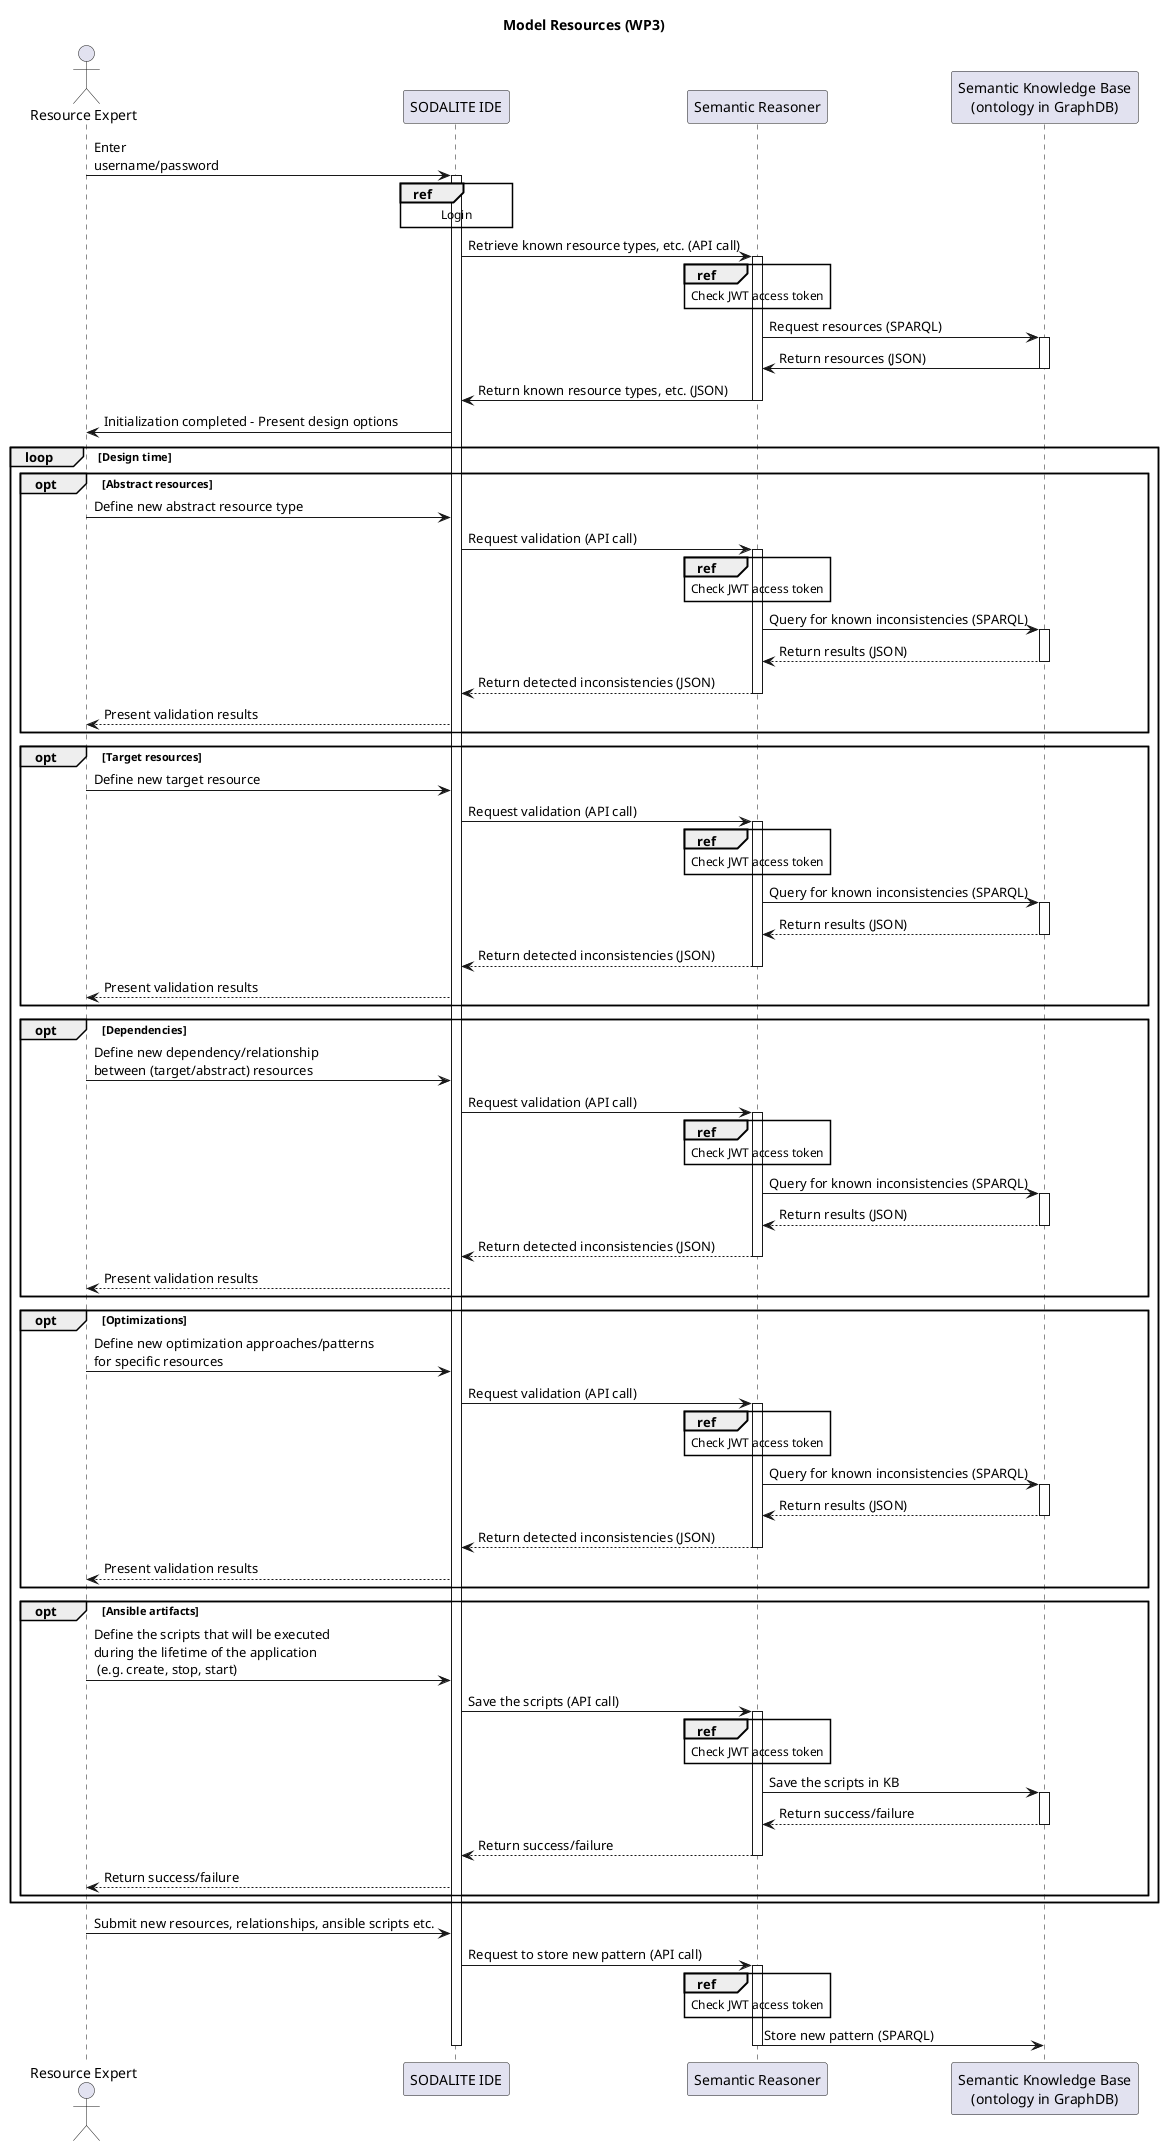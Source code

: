@startuml

title Model Resources (WP3)

actor "Resource Expert" as re
participant "SODALITE IDE" as ide
participant "Semantic Reasoner" as reasoner
participant "Semantic Knowledge Base\n(ontology in GraphDB)" as ontology

re->ide: Enter\nusername/password
activate ide
ref over ide: Login
ide->reasoner: Retrieve known resource types, etc. (API call)
activate reasoner
ref over reasoner: Check JWT access token
reasoner->ontology: Request resources (SPARQL)
activate ontology
ontology->reasoner: Return resources (JSON)
deactivate ontology
reasoner->ide: Return known resource types, etc. (JSON)
deactivate reasoner
ide->re: Initialization completed - Present design options

loop Design time
    opt Abstract resources
        re->ide: Define new abstract resource type
        ide->reasoner: Request validation (API call)
        activate reasoner
        ref over reasoner: Check JWT access token
        reasoner->ontology: Query for known inconsistencies (SPARQL)
        activate ontology
        ontology-->reasoner: Return results (JSON)
        deactivate ontology
        reasoner-->ide: Return detected inconsistencies (JSON)
        deactivate reasoner
        ide-->re: Present validation results
    end

    opt Target resources
        re->ide: Define new target resource
        ide->reasoner: Request validation (API call)
        activate reasoner
        ref over reasoner: Check JWT access token
        reasoner->ontology: Query for known inconsistencies (SPARQL)
        activate ontology
        ontology-->reasoner: Return results (JSON)
        deactivate ontology
        reasoner-->ide: Return detected inconsistencies (JSON)
        deactivate reasoner
        ide-->re: Present validation results
    end

    opt Dependencies
        re->ide: Define new dependency/relationship\nbetween (target/abstract) resources
        ide->reasoner: Request validation (API call)
        activate reasoner
        ref over reasoner: Check JWT access token
        reasoner->ontology: Query for known inconsistencies (SPARQL)
        activate ontology
        ontology-->reasoner: Return results (JSON)
        deactivate ontology
        reasoner-->ide: Return detected inconsistencies (JSON)
        deactivate reasoner
        ide-->re: Present validation results
    end

    opt Optimizations
        re->ide: Define new optimization approaches/patterns\nfor specific resources
        ide->reasoner: Request validation (API call)
        activate reasoner
        ref over reasoner: Check JWT access token
        reasoner->ontology: Query for known inconsistencies (SPARQL)
        activate ontology
        ontology-->reasoner: Return results (JSON)
        deactivate ontology
        reasoner-->ide: Return detected inconsistencies (JSON)
        deactivate reasoner
        ide-->re: Present validation results
    end

    opt Ansible artifacts
        re->ide: Define the scripts that will be executed\nduring the lifetime of the application \n (e.g. create, stop, start)
        ide->reasoner: Save the scripts (API call)
        activate reasoner
        ref over reasoner: Check JWT access token
        reasoner->ontology: Save the scripts in KB
        activate ontology
        ontology-->reasoner: Return success/failure
        deactivate ontology
        reasoner-->ide: Return success/failure
        deactivate reasoner
        ide-->re: Return success/failure
    end


end

re->ide: Submit new resources, relationships, ansible scripts etc.
ide->reasoner: Request to store new pattern (API call)
activate reasoner
ref over reasoner: Check JWT access token
reasoner->ontology: Store new pattern (SPARQL)
deactivate reasoner
deactivate ide

@enduml

